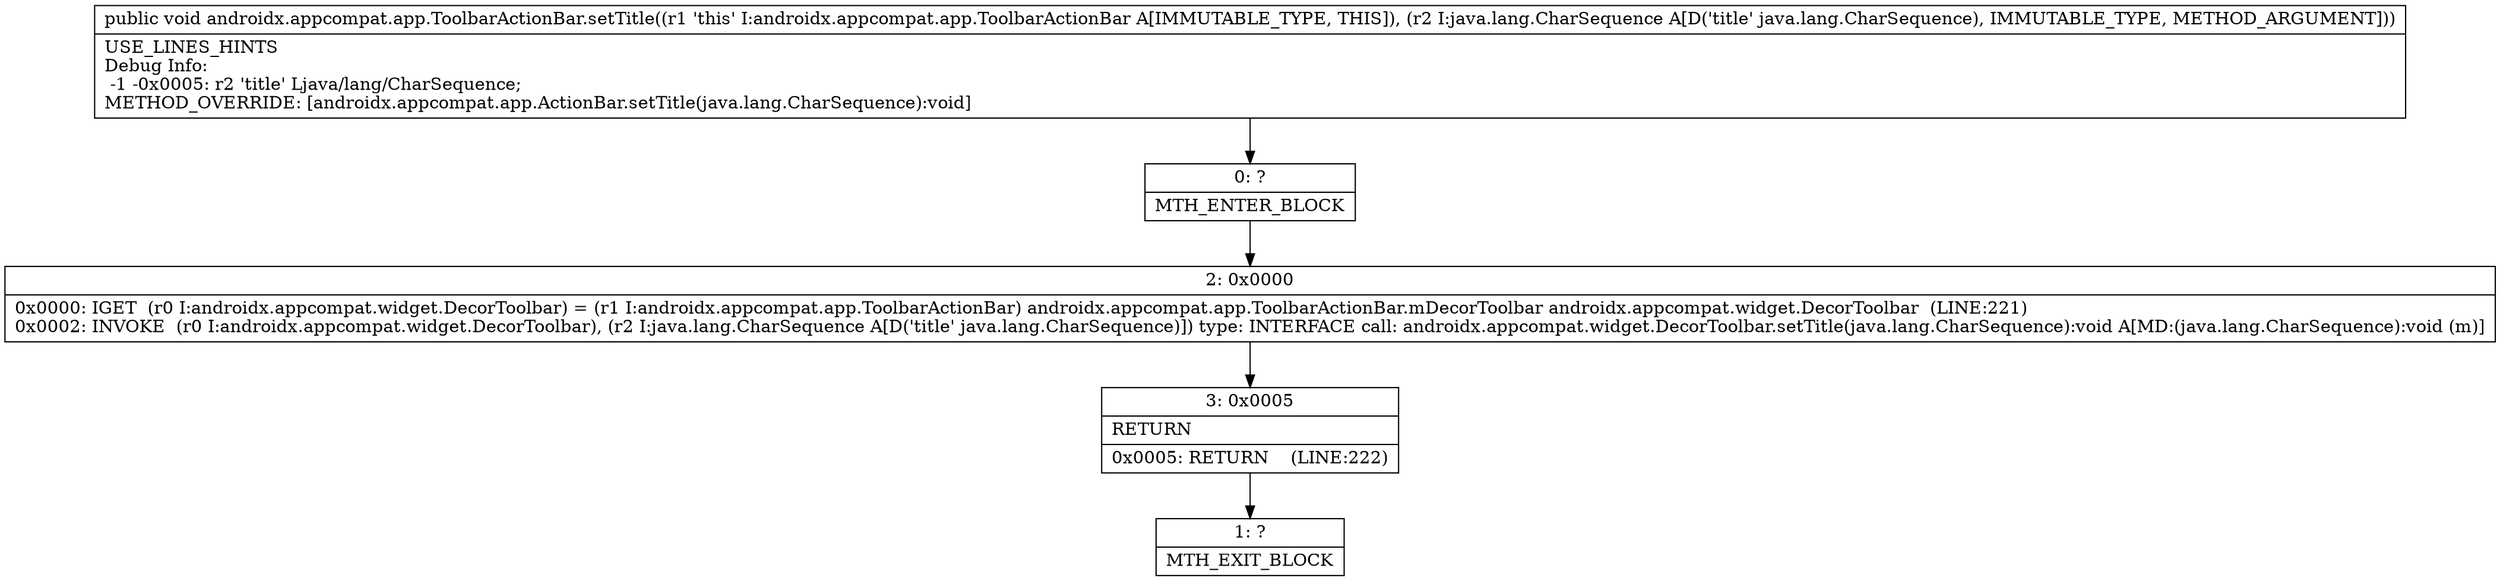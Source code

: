 digraph "CFG forandroidx.appcompat.app.ToolbarActionBar.setTitle(Ljava\/lang\/CharSequence;)V" {
Node_0 [shape=record,label="{0\:\ ?|MTH_ENTER_BLOCK\l}"];
Node_2 [shape=record,label="{2\:\ 0x0000|0x0000: IGET  (r0 I:androidx.appcompat.widget.DecorToolbar) = (r1 I:androidx.appcompat.app.ToolbarActionBar) androidx.appcompat.app.ToolbarActionBar.mDecorToolbar androidx.appcompat.widget.DecorToolbar  (LINE:221)\l0x0002: INVOKE  (r0 I:androidx.appcompat.widget.DecorToolbar), (r2 I:java.lang.CharSequence A[D('title' java.lang.CharSequence)]) type: INTERFACE call: androidx.appcompat.widget.DecorToolbar.setTitle(java.lang.CharSequence):void A[MD:(java.lang.CharSequence):void (m)]\l}"];
Node_3 [shape=record,label="{3\:\ 0x0005|RETURN\l|0x0005: RETURN    (LINE:222)\l}"];
Node_1 [shape=record,label="{1\:\ ?|MTH_EXIT_BLOCK\l}"];
MethodNode[shape=record,label="{public void androidx.appcompat.app.ToolbarActionBar.setTitle((r1 'this' I:androidx.appcompat.app.ToolbarActionBar A[IMMUTABLE_TYPE, THIS]), (r2 I:java.lang.CharSequence A[D('title' java.lang.CharSequence), IMMUTABLE_TYPE, METHOD_ARGUMENT]))  | USE_LINES_HINTS\lDebug Info:\l  \-1 \-0x0005: r2 'title' Ljava\/lang\/CharSequence;\lMETHOD_OVERRIDE: [androidx.appcompat.app.ActionBar.setTitle(java.lang.CharSequence):void]\l}"];
MethodNode -> Node_0;Node_0 -> Node_2;
Node_2 -> Node_3;
Node_3 -> Node_1;
}

